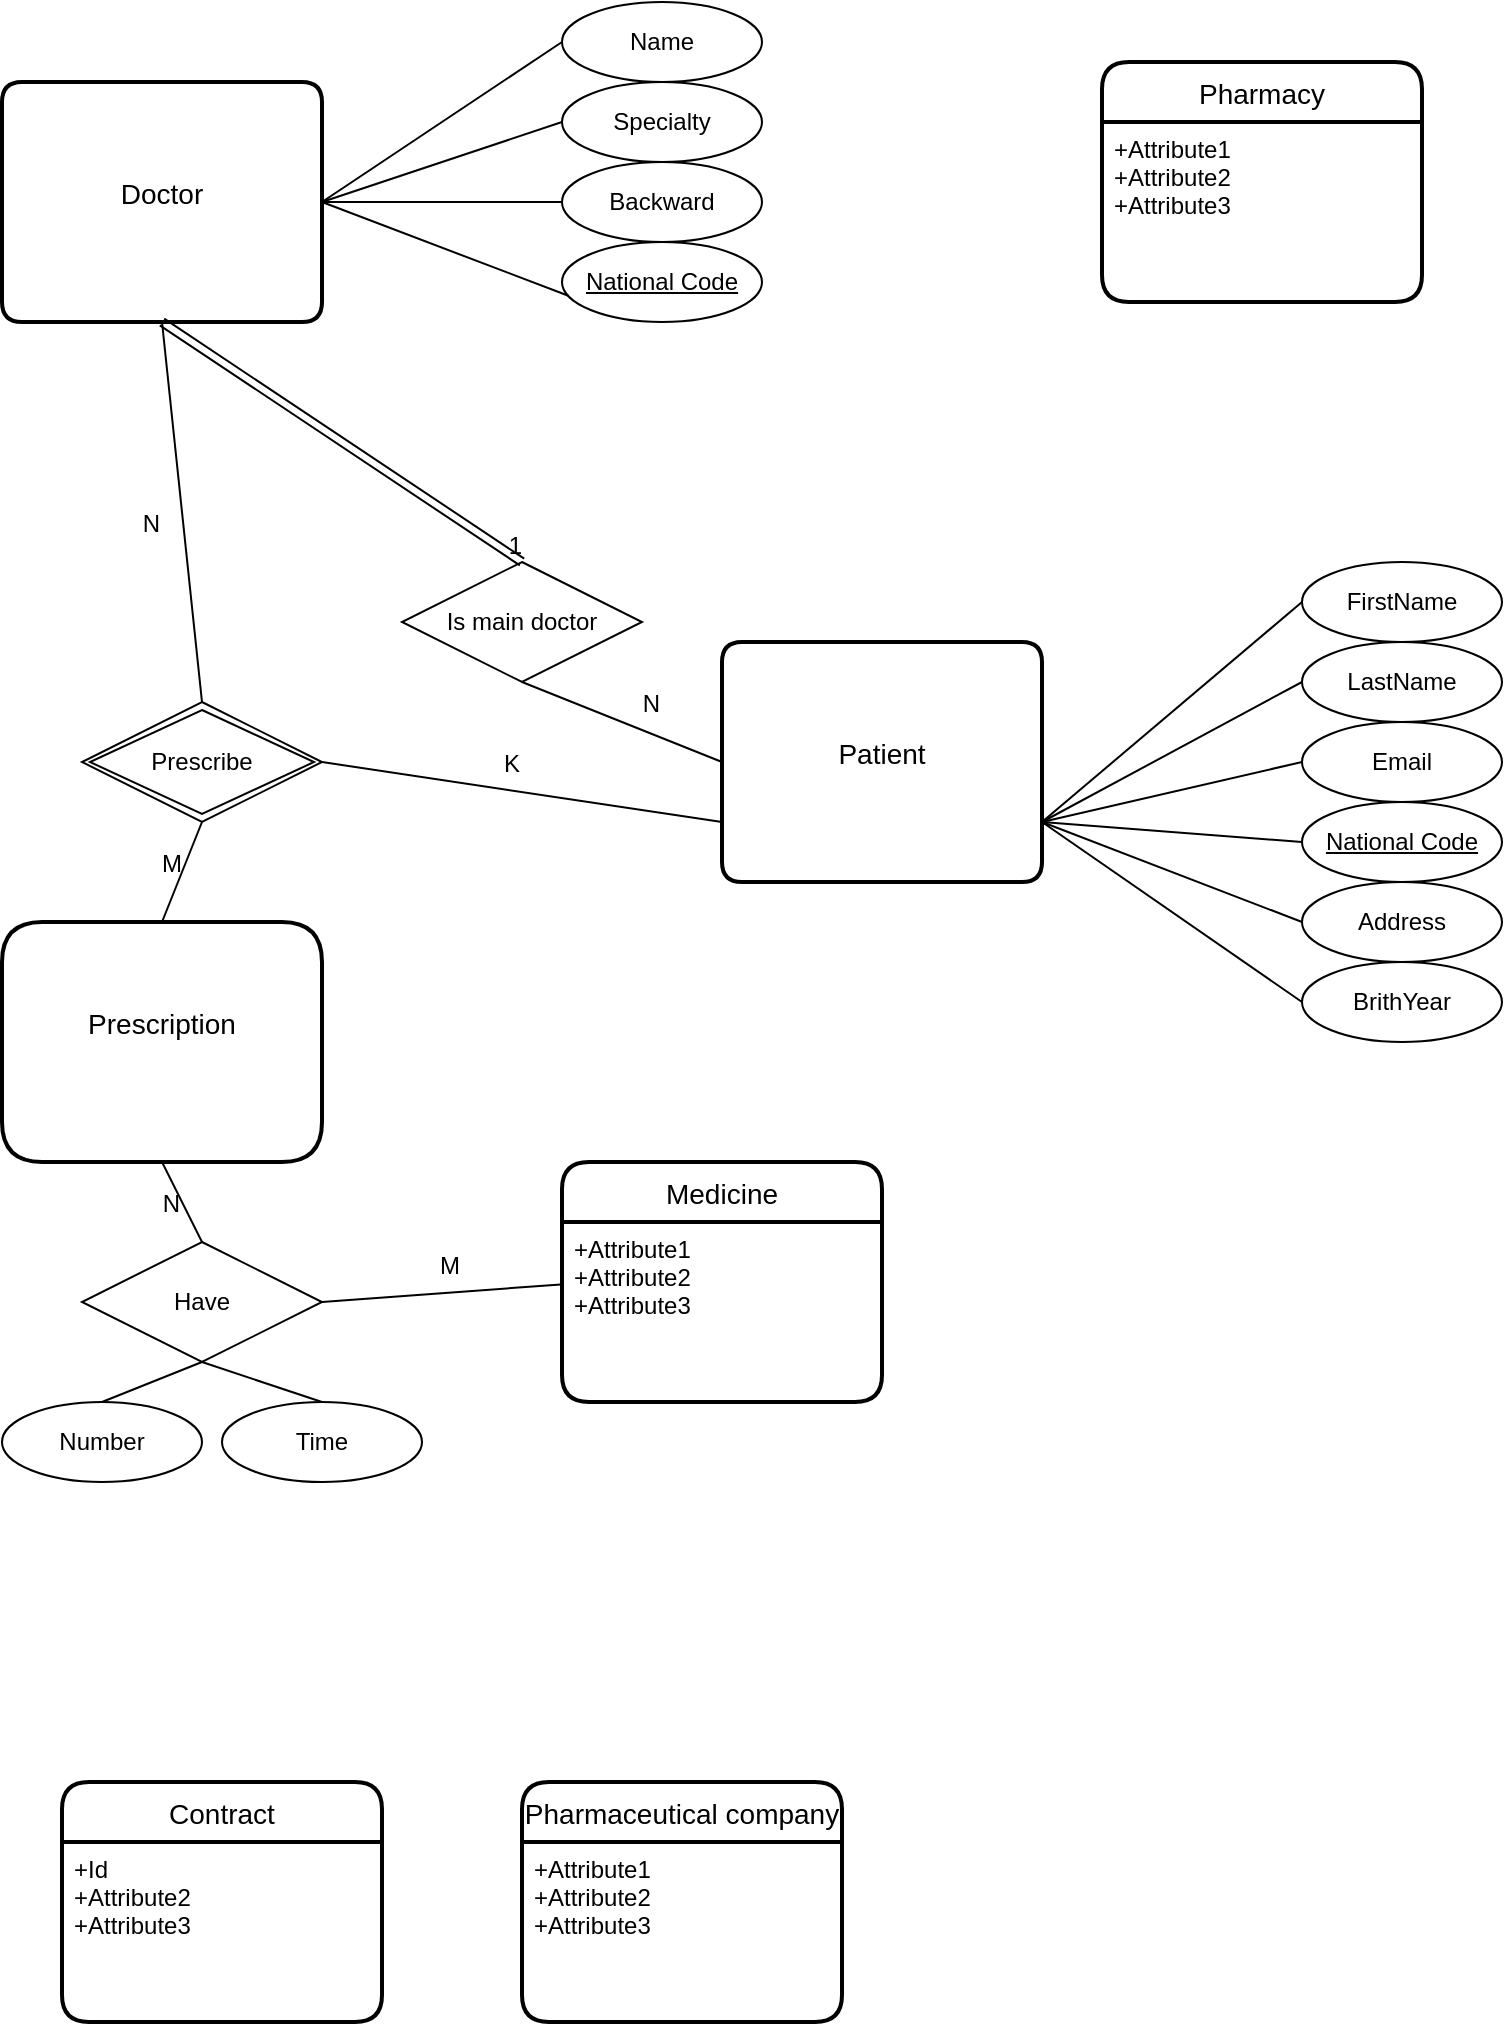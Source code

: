 <mxfile version="13.8.7" type="github">
  <diagram id="3Uqqz-HwGzEVKcPvN1r-" name="Page-1">
    <mxGraphModel dx="1221" dy="1782" grid="1" gridSize="10" guides="1" tooltips="1" connect="1" arrows="1" fold="1" page="1" pageScale="1" pageWidth="850" pageHeight="1100" math="0" shadow="0">
      <root>
        <mxCell id="0" />
        <mxCell id="1" parent="0" />
        <mxCell id="mGg05euSahoKholkP7SA-1" value="Doctor" style="swimlane;childLayout=stackLayout;horizontal=1;startSize=110;horizontalStack=0;rounded=1;fontSize=14;fontStyle=0;strokeWidth=2;resizeParent=0;resizeLast=1;shadow=0;dashed=0;align=center;swimlaneLine=0;" parent="1" vertex="1">
          <mxGeometry x="70" y="-140" width="160" height="120" as="geometry" />
        </mxCell>
        <mxCell id="mGg05euSahoKholkP7SA-7" value="Medicine" style="swimlane;childLayout=stackLayout;horizontal=1;startSize=30;horizontalStack=0;rounded=1;fontSize=14;fontStyle=0;strokeWidth=2;resizeParent=0;resizeLast=1;shadow=0;dashed=0;align=center;" parent="1" vertex="1">
          <mxGeometry x="350" y="400" width="160" height="120" as="geometry" />
        </mxCell>
        <mxCell id="mGg05euSahoKholkP7SA-8" value="+Attribute1&#xa;+Attribute2&#xa;+Attribute3" style="align=left;strokeColor=none;fillColor=none;spacingLeft=4;fontSize=12;verticalAlign=top;resizable=0;rotatable=0;part=1;" parent="mGg05euSahoKholkP7SA-7" vertex="1">
          <mxGeometry y="30" width="160" height="90" as="geometry" />
        </mxCell>
        <mxCell id="mGg05euSahoKholkP7SA-11" value="Patient" style="swimlane;childLayout=stackLayout;horizontal=1;startSize=110;horizontalStack=0;rounded=1;fontSize=14;fontStyle=0;strokeWidth=2;resizeParent=0;resizeLast=1;shadow=0;dashed=0;align=center;swimlaneLine=0;" parent="1" vertex="1">
          <mxGeometry x="430" y="140" width="160" height="120" as="geometry" />
        </mxCell>
        <mxCell id="8D9LyJMDmGswP1YGVOEm-1" value="Contract" style="swimlane;childLayout=stackLayout;horizontal=1;startSize=30;horizontalStack=0;rounded=1;fontSize=14;fontStyle=0;strokeWidth=2;resizeParent=0;resizeLast=1;shadow=0;dashed=0;align=center;" parent="1" vertex="1">
          <mxGeometry x="100" y="710" width="160" height="120" as="geometry" />
        </mxCell>
        <mxCell id="8D9LyJMDmGswP1YGVOEm-2" value="+Id&#xa;+Attribute2&#xa;+Attribute3" style="align=left;strokeColor=none;fillColor=none;spacingLeft=4;fontSize=12;verticalAlign=top;resizable=0;rotatable=0;part=1;" parent="8D9LyJMDmGswP1YGVOEm-1" vertex="1">
          <mxGeometry y="30" width="160" height="90" as="geometry" />
        </mxCell>
        <mxCell id="8D9LyJMDmGswP1YGVOEm-5" value="Pharmaceutical company" style="swimlane;childLayout=stackLayout;horizontal=1;startSize=30;horizontalStack=0;rounded=1;fontSize=14;fontStyle=0;strokeWidth=2;resizeParent=0;resizeLast=1;shadow=0;dashed=0;align=center;" parent="1" vertex="1">
          <mxGeometry x="330" y="710" width="160" height="120" as="geometry" />
        </mxCell>
        <mxCell id="8D9LyJMDmGswP1YGVOEm-6" value="+Attribute1&#xa;+Attribute2&#xa;+Attribute3" style="align=left;strokeColor=none;fillColor=none;spacingLeft=4;fontSize=12;verticalAlign=top;resizable=0;rotatable=0;part=1;" parent="8D9LyJMDmGswP1YGVOEm-5" vertex="1">
          <mxGeometry y="30" width="160" height="90" as="geometry" />
        </mxCell>
        <mxCell id="8D9LyJMDmGswP1YGVOEm-9" value="Pharmacy" style="swimlane;childLayout=stackLayout;horizontal=1;startSize=30;horizontalStack=0;rounded=1;fontSize=14;fontStyle=0;strokeWidth=2;resizeParent=0;resizeLast=1;shadow=0;dashed=0;align=center;" parent="1" vertex="1">
          <mxGeometry x="620" y="-150" width="160" height="120" as="geometry" />
        </mxCell>
        <mxCell id="8D9LyJMDmGswP1YGVOEm-10" value="+Attribute1&#xa;+Attribute2&#xa;+Attribute3" style="align=left;strokeColor=none;fillColor=none;spacingLeft=4;fontSize=12;verticalAlign=top;resizable=0;rotatable=0;part=1;" parent="8D9LyJMDmGswP1YGVOEm-9" vertex="1">
          <mxGeometry y="30" width="160" height="90" as="geometry" />
        </mxCell>
        <mxCell id="8D9LyJMDmGswP1YGVOEm-13" value="Prescription" style="swimlane;childLayout=stackLayout;horizontal=1;startSize=100;horizontalStack=0;rounded=1;fontSize=14;fontStyle=0;strokeWidth=2;resizeParent=0;resizeLast=1;shadow=0;dashed=0;align=center;swimlaneLine=0;sketch=0;glass=0;perimeterSpacing=0;swimlaneFillColor=none;" parent="1" vertex="1">
          <mxGeometry x="70" y="280" width="160" height="120" as="geometry" />
        </mxCell>
        <mxCell id="ugaepD6y6GETPaWi6bnW-9" value="National Code" style="ellipse;whiteSpace=wrap;html=1;align=center;fontStyle=4;" vertex="1" parent="1">
          <mxGeometry x="720" y="220" width="100" height="40" as="geometry" />
        </mxCell>
        <mxCell id="ugaepD6y6GETPaWi6bnW-10" value="FirstName" style="ellipse;whiteSpace=wrap;html=1;align=center;" vertex="1" parent="1">
          <mxGeometry x="720" y="100" width="100" height="40" as="geometry" />
        </mxCell>
        <mxCell id="ugaepD6y6GETPaWi6bnW-11" value="Address" style="ellipse;whiteSpace=wrap;html=1;align=center;" vertex="1" parent="1">
          <mxGeometry x="720" y="260" width="100" height="40" as="geometry" />
        </mxCell>
        <mxCell id="ugaepD6y6GETPaWi6bnW-25" style="edgeStyle=orthogonalEdgeStyle;rounded=0;orthogonalLoop=1;jettySize=auto;html=1;exitX=0;exitY=0.5;exitDx=0;exitDy=0;entryX=1;entryY=0.5;entryDx=0;entryDy=0;strokeColor=none;" edge="1" parent="1" source="ugaepD6y6GETPaWi6bnW-12" target="mGg05euSahoKholkP7SA-11">
          <mxGeometry relative="1" as="geometry" />
        </mxCell>
        <mxCell id="ugaepD6y6GETPaWi6bnW-12" value="Email" style="ellipse;whiteSpace=wrap;html=1;align=center;" vertex="1" parent="1">
          <mxGeometry x="720" y="180" width="100" height="40" as="geometry" />
        </mxCell>
        <mxCell id="ugaepD6y6GETPaWi6bnW-13" value="LastName" style="ellipse;whiteSpace=wrap;html=1;align=center;" vertex="1" parent="1">
          <mxGeometry x="720" y="140" width="100" height="40" as="geometry" />
        </mxCell>
        <mxCell id="ugaepD6y6GETPaWi6bnW-14" value="BrithYear" style="ellipse;whiteSpace=wrap;html=1;align=center;" vertex="1" parent="1">
          <mxGeometry x="720" y="300" width="100" height="40" as="geometry" />
        </mxCell>
        <mxCell id="ugaepD6y6GETPaWi6bnW-26" value="" style="endArrow=none;html=1;strokeColor=#000000;entryX=0;entryY=0.5;entryDx=0;entryDy=0;exitX=1;exitY=0.75;exitDx=0;exitDy=0;" edge="1" parent="1" source="mGg05euSahoKholkP7SA-11" target="ugaepD6y6GETPaWi6bnW-10">
          <mxGeometry width="50" height="50" relative="1" as="geometry">
            <mxPoint x="600" y="200" as="sourcePoint" />
            <mxPoint x="725" y="110" as="targetPoint" />
          </mxGeometry>
        </mxCell>
        <mxCell id="ugaepD6y6GETPaWi6bnW-28" value="" style="endArrow=none;html=1;strokeColor=#000000;entryX=1;entryY=0.75;entryDx=0;entryDy=0;exitX=0;exitY=0.5;exitDx=0;exitDy=0;" edge="1" parent="1" source="ugaepD6y6GETPaWi6bnW-13" target="mGg05euSahoKholkP7SA-11">
          <mxGeometry width="50" height="50" relative="1" as="geometry">
            <mxPoint x="630" y="240" as="sourcePoint" />
            <mxPoint x="720" y="160" as="targetPoint" />
          </mxGeometry>
        </mxCell>
        <mxCell id="ugaepD6y6GETPaWi6bnW-29" value="" style="endArrow=none;html=1;strokeColor=#000000;exitX=1;exitY=0.75;exitDx=0;exitDy=0;entryX=0;entryY=0.5;entryDx=0;entryDy=0;" edge="1" parent="1" source="mGg05euSahoKholkP7SA-11" target="ugaepD6y6GETPaWi6bnW-12">
          <mxGeometry width="50" height="50" relative="1" as="geometry">
            <mxPoint x="630" y="240" as="sourcePoint" />
            <mxPoint x="720" y="200" as="targetPoint" />
          </mxGeometry>
        </mxCell>
        <mxCell id="ugaepD6y6GETPaWi6bnW-30" value="" style="endArrow=none;html=1;strokeColor=#000000;entryX=0;entryY=0.5;entryDx=0;entryDy=0;exitX=1;exitY=0.75;exitDx=0;exitDy=0;" edge="1" parent="1" source="mGg05euSahoKholkP7SA-11" target="ugaepD6y6GETPaWi6bnW-9">
          <mxGeometry width="50" height="50" relative="1" as="geometry">
            <mxPoint x="630" y="240" as="sourcePoint" />
            <mxPoint x="720" y="240" as="targetPoint" />
          </mxGeometry>
        </mxCell>
        <mxCell id="ugaepD6y6GETPaWi6bnW-31" value="" style="endArrow=none;html=1;strokeColor=#000000;exitX=1;exitY=0.75;exitDx=0;exitDy=0;entryX=0;entryY=0.5;entryDx=0;entryDy=0;" edge="1" parent="1" source="mGg05euSahoKholkP7SA-11" target="ugaepD6y6GETPaWi6bnW-14">
          <mxGeometry width="50" height="50" relative="1" as="geometry">
            <mxPoint x="630" y="240" as="sourcePoint" />
            <mxPoint x="720" y="280" as="targetPoint" />
          </mxGeometry>
        </mxCell>
        <mxCell id="ugaepD6y6GETPaWi6bnW-32" value="" style="endArrow=none;html=1;strokeColor=#000000;exitX=1;exitY=0.75;exitDx=0;exitDy=0;entryX=0;entryY=0.5;entryDx=0;entryDy=0;" edge="1" parent="1" source="mGg05euSahoKholkP7SA-11" target="ugaepD6y6GETPaWi6bnW-11">
          <mxGeometry width="50" height="50" relative="1" as="geometry">
            <mxPoint x="630" y="240" as="sourcePoint" />
            <mxPoint x="720" y="320" as="targetPoint" />
          </mxGeometry>
        </mxCell>
        <mxCell id="ugaepD6y6GETPaWi6bnW-35" value="National Code" style="ellipse;whiteSpace=wrap;html=1;align=center;fontStyle=4;" vertex="1" parent="1">
          <mxGeometry x="350" y="-60" width="100" height="40" as="geometry" />
        </mxCell>
        <mxCell id="ugaepD6y6GETPaWi6bnW-36" value="Name" style="ellipse;whiteSpace=wrap;html=1;align=center;" vertex="1" parent="1">
          <mxGeometry x="350" y="-180" width="100" height="40" as="geometry" />
        </mxCell>
        <mxCell id="ugaepD6y6GETPaWi6bnW-38" style="edgeStyle=orthogonalEdgeStyle;rounded=0;orthogonalLoop=1;jettySize=auto;html=1;exitX=0;exitY=0.5;exitDx=0;exitDy=0;entryX=1;entryY=0.5;entryDx=0;entryDy=0;strokeColor=none;" edge="1" parent="1" source="ugaepD6y6GETPaWi6bnW-39">
          <mxGeometry relative="1" as="geometry">
            <mxPoint x="260" y="-50" as="targetPoint" />
          </mxGeometry>
        </mxCell>
        <mxCell id="ugaepD6y6GETPaWi6bnW-39" value="Backward" style="ellipse;whiteSpace=wrap;html=1;align=center;" vertex="1" parent="1">
          <mxGeometry x="350" y="-100" width="100" height="40" as="geometry" />
        </mxCell>
        <mxCell id="ugaepD6y6GETPaWi6bnW-40" value="Specialty" style="ellipse;whiteSpace=wrap;html=1;align=center;" vertex="1" parent="1">
          <mxGeometry x="350" y="-140" width="100" height="40" as="geometry" />
        </mxCell>
        <mxCell id="ugaepD6y6GETPaWi6bnW-42" value="" style="endArrow=none;html=1;strokeColor=#000000;entryX=0;entryY=0.5;entryDx=0;entryDy=0;exitX=1;exitY=0.5;exitDx=0;exitDy=0;" edge="1" parent="1" target="ugaepD6y6GETPaWi6bnW-36" source="mGg05euSahoKholkP7SA-1">
          <mxGeometry width="50" height="50" relative="1" as="geometry">
            <mxPoint x="270" y="-120" as="sourcePoint" />
            <mxPoint x="355" y="-170" as="targetPoint" />
          </mxGeometry>
        </mxCell>
        <mxCell id="ugaepD6y6GETPaWi6bnW-43" value="" style="endArrow=none;html=1;strokeColor=#000000;exitX=0;exitY=0.5;exitDx=0;exitDy=0;entryX=1;entryY=0.5;entryDx=0;entryDy=0;" edge="1" parent="1" source="ugaepD6y6GETPaWi6bnW-40" target="mGg05euSahoKholkP7SA-1">
          <mxGeometry width="50" height="50" relative="1" as="geometry">
            <mxPoint x="260" y="-40" as="sourcePoint" />
            <mxPoint x="260" y="-30" as="targetPoint" />
          </mxGeometry>
        </mxCell>
        <mxCell id="ugaepD6y6GETPaWi6bnW-44" value="" style="endArrow=none;html=1;strokeColor=#000000;exitX=1;exitY=0.5;exitDx=0;exitDy=0;" edge="1" parent="1" source="mGg05euSahoKholkP7SA-1" target="ugaepD6y6GETPaWi6bnW-39">
          <mxGeometry width="50" height="50" relative="1" as="geometry">
            <mxPoint x="260" y="-40" as="sourcePoint" />
            <mxPoint x="350" y="-80" as="targetPoint" />
          </mxGeometry>
        </mxCell>
        <mxCell id="ugaepD6y6GETPaWi6bnW-45" value="" style="endArrow=none;html=1;strokeColor=#000000;exitX=1;exitY=0.5;exitDx=0;exitDy=0;entryX=0.032;entryY=0.672;entryDx=0;entryDy=0;entryPerimeter=0;" edge="1" parent="1" source="mGg05euSahoKholkP7SA-1" target="ugaepD6y6GETPaWi6bnW-35">
          <mxGeometry width="50" height="50" relative="1" as="geometry">
            <mxPoint x="260" y="-40" as="sourcePoint" />
            <mxPoint x="350" y="-40" as="targetPoint" />
          </mxGeometry>
        </mxCell>
        <mxCell id="ugaepD6y6GETPaWi6bnW-48" value="Is&amp;nbsp;main doctor" style="shape=rhombus;perimeter=rhombusPerimeter;whiteSpace=wrap;html=1;align=center;" vertex="1" parent="1">
          <mxGeometry x="270" y="100" width="120" height="60" as="geometry" />
        </mxCell>
        <mxCell id="ugaepD6y6GETPaWi6bnW-74" value="" style="endArrow=none;html=1;rounded=0;strokeColor=#000000;entryX=0;entryY=0.5;entryDx=0;entryDy=0;exitX=0.5;exitY=1;exitDx=0;exitDy=0;" edge="1" parent="1" source="ugaepD6y6GETPaWi6bnW-48" target="mGg05euSahoKholkP7SA-11">
          <mxGeometry relative="1" as="geometry">
            <mxPoint x="250" y="60" as="sourcePoint" />
            <mxPoint x="410" y="60" as="targetPoint" />
          </mxGeometry>
        </mxCell>
        <mxCell id="ugaepD6y6GETPaWi6bnW-75" value="N" style="resizable=0;html=1;align=right;verticalAlign=bottom;" connectable="0" vertex="1" parent="ugaepD6y6GETPaWi6bnW-74">
          <mxGeometry x="1" relative="1" as="geometry">
            <mxPoint x="-29.89" y="-19.96" as="offset" />
          </mxGeometry>
        </mxCell>
        <mxCell id="ugaepD6y6GETPaWi6bnW-76" value="" style="endArrow=none;html=1;rounded=0;strokeColor=#000000;exitX=0.5;exitY=1;exitDx=0;exitDy=0;entryX=0.5;entryY=0;entryDx=0;entryDy=0;" edge="1" parent="1" source="mGg05euSahoKholkP7SA-1" target="ugaepD6y6GETPaWi6bnW-89">
          <mxGeometry relative="1" as="geometry">
            <mxPoint x="250" y="130" as="sourcePoint" />
            <mxPoint x="180.0" y="170" as="targetPoint" />
          </mxGeometry>
        </mxCell>
        <mxCell id="ugaepD6y6GETPaWi6bnW-77" value="N" style="resizable=0;html=1;align=right;verticalAlign=bottom;" connectable="0" vertex="1" parent="ugaepD6y6GETPaWi6bnW-76">
          <mxGeometry x="1" relative="1" as="geometry">
            <mxPoint x="-20.01" y="-80.06" as="offset" />
          </mxGeometry>
        </mxCell>
        <mxCell id="ugaepD6y6GETPaWi6bnW-78" value="" style="endArrow=none;html=1;rounded=0;strokeColor=#000000;entryX=0;entryY=0.75;entryDx=0;entryDy=0;exitX=1;exitY=0.5;exitDx=0;exitDy=0;" edge="1" parent="1" source="ugaepD6y6GETPaWi6bnW-89" target="mGg05euSahoKholkP7SA-11">
          <mxGeometry relative="1" as="geometry">
            <mxPoint x="240.0" y="200" as="sourcePoint" />
            <mxPoint x="360" y="199.66" as="targetPoint" />
          </mxGeometry>
        </mxCell>
        <mxCell id="ugaepD6y6GETPaWi6bnW-79" value="K" style="resizable=0;html=1;align=right;verticalAlign=bottom;" connectable="0" vertex="1" parent="ugaepD6y6GETPaWi6bnW-78">
          <mxGeometry x="1" relative="1" as="geometry">
            <mxPoint x="-100.3" y="-20.04" as="offset" />
          </mxGeometry>
        </mxCell>
        <mxCell id="ugaepD6y6GETPaWi6bnW-80" value="" style="endArrow=none;html=1;rounded=0;strokeColor=#000000;exitX=0.5;exitY=1;exitDx=0;exitDy=0;entryX=0.5;entryY=0;entryDx=0;entryDy=0;" edge="1" parent="1" source="ugaepD6y6GETPaWi6bnW-89" target="8D9LyJMDmGswP1YGVOEm-13">
          <mxGeometry relative="1" as="geometry">
            <mxPoint x="180.0" y="230" as="sourcePoint" />
            <mxPoint x="410" y="270" as="targetPoint" />
          </mxGeometry>
        </mxCell>
        <mxCell id="ugaepD6y6GETPaWi6bnW-81" value="M" style="resizable=0;html=1;align=right;verticalAlign=bottom;" connectable="0" vertex="1" parent="ugaepD6y6GETPaWi6bnW-80">
          <mxGeometry x="1" relative="1" as="geometry">
            <mxPoint x="10.16" y="-20.27" as="offset" />
          </mxGeometry>
        </mxCell>
        <mxCell id="ugaepD6y6GETPaWi6bnW-82" value="Time" style="ellipse;whiteSpace=wrap;html=1;align=center;" vertex="1" parent="1">
          <mxGeometry x="180" y="520" width="100" height="40" as="geometry" />
        </mxCell>
        <mxCell id="ugaepD6y6GETPaWi6bnW-83" value="" style="endArrow=none;html=1;rounded=0;strokeColor=#000000;exitX=0.5;exitY=1;exitDx=0;exitDy=0;entryX=0.5;entryY=0;entryDx=0;entryDy=0;" edge="1" parent="1" source="ugaepD6y6GETPaWi6bnW-84" target="ugaepD6y6GETPaWi6bnW-82">
          <mxGeometry relative="1" as="geometry">
            <mxPoint x="250" y="340" as="sourcePoint" />
            <mxPoint x="410" y="340" as="targetPoint" />
          </mxGeometry>
        </mxCell>
        <mxCell id="ugaepD6y6GETPaWi6bnW-84" value="Have" style="shape=rhombus;perimeter=rhombusPerimeter;whiteSpace=wrap;html=1;align=center;" vertex="1" parent="1">
          <mxGeometry x="110" y="440" width="120" height="60" as="geometry" />
        </mxCell>
        <mxCell id="ugaepD6y6GETPaWi6bnW-85" value="" style="endArrow=none;html=1;rounded=0;strokeColor=#000000;exitX=0.5;exitY=1;exitDx=0;exitDy=0;entryX=0.5;entryY=0;entryDx=0;entryDy=0;" edge="1" parent="1" source="8D9LyJMDmGswP1YGVOEm-13" target="ugaepD6y6GETPaWi6bnW-84">
          <mxGeometry relative="1" as="geometry">
            <mxPoint x="250" y="400" as="sourcePoint" />
            <mxPoint x="410" y="400" as="targetPoint" />
          </mxGeometry>
        </mxCell>
        <mxCell id="ugaepD6y6GETPaWi6bnW-86" value="N" style="resizable=0;html=1;align=right;verticalAlign=bottom;" connectable="0" vertex="1" parent="ugaepD6y6GETPaWi6bnW-85">
          <mxGeometry x="1" relative="1" as="geometry">
            <mxPoint x="-10.05" y="-10.1" as="offset" />
          </mxGeometry>
        </mxCell>
        <mxCell id="ugaepD6y6GETPaWi6bnW-87" value="" style="endArrow=none;html=1;rounded=0;strokeColor=#000000;exitX=1;exitY=0.5;exitDx=0;exitDy=0;entryX=-0.004;entryY=0.347;entryDx=0;entryDy=0;entryPerimeter=0;" edge="1" parent="1" source="ugaepD6y6GETPaWi6bnW-84" target="mGg05euSahoKholkP7SA-8">
          <mxGeometry relative="1" as="geometry">
            <mxPoint x="250" y="400" as="sourcePoint" />
            <mxPoint x="410" y="400" as="targetPoint" />
          </mxGeometry>
        </mxCell>
        <mxCell id="ugaepD6y6GETPaWi6bnW-88" value="M" style="resizable=0;html=1;align=right;verticalAlign=bottom;" connectable="0" vertex="1" parent="ugaepD6y6GETPaWi6bnW-87">
          <mxGeometry x="1" relative="1" as="geometry">
            <mxPoint x="-49.68" y="-1.21" as="offset" />
          </mxGeometry>
        </mxCell>
        <mxCell id="ugaepD6y6GETPaWi6bnW-89" value="Prescribe" style="shape=rhombus;double=1;perimeter=rhombusPerimeter;whiteSpace=wrap;html=1;align=center;" vertex="1" parent="1">
          <mxGeometry x="110" y="170" width="120" height="60" as="geometry" />
        </mxCell>
        <mxCell id="ugaepD6y6GETPaWi6bnW-100" value="Number" style="ellipse;whiteSpace=wrap;html=1;align=center;rounded=1;shadow=0;glass=0;sketch=0;strokeColor=#000000;gradientColor=none;" vertex="1" parent="1">
          <mxGeometry x="70" y="520" width="100" height="40" as="geometry" />
        </mxCell>
        <mxCell id="ugaepD6y6GETPaWi6bnW-101" value="" style="endArrow=none;html=1;rounded=0;strokeColor=#000000;exitX=0.5;exitY=1;exitDx=0;exitDy=0;entryX=0.5;entryY=0;entryDx=0;entryDy=0;" edge="1" parent="1" source="ugaepD6y6GETPaWi6bnW-84" target="ugaepD6y6GETPaWi6bnW-100">
          <mxGeometry relative="1" as="geometry">
            <mxPoint x="170" y="400" as="sourcePoint" />
            <mxPoint x="240" y="520" as="targetPoint" />
          </mxGeometry>
        </mxCell>
        <mxCell id="ugaepD6y6GETPaWi6bnW-102" value="" style="shape=link;html=1;rounded=0;strokeColor=#000000;exitX=0.5;exitY=1;exitDx=0;exitDy=0;entryX=0.5;entryY=0;entryDx=0;entryDy=0;" edge="1" parent="1" source="mGg05euSahoKholkP7SA-1" target="ugaepD6y6GETPaWi6bnW-48">
          <mxGeometry relative="1" as="geometry">
            <mxPoint x="310" y="40" as="sourcePoint" />
            <mxPoint x="470" y="40" as="targetPoint" />
          </mxGeometry>
        </mxCell>
        <mxCell id="ugaepD6y6GETPaWi6bnW-103" value="1" style="resizable=0;html=1;align=right;verticalAlign=bottom;" connectable="0" vertex="1" parent="ugaepD6y6GETPaWi6bnW-102">
          <mxGeometry x="1" relative="1" as="geometry" />
        </mxCell>
      </root>
    </mxGraphModel>
  </diagram>
</mxfile>
